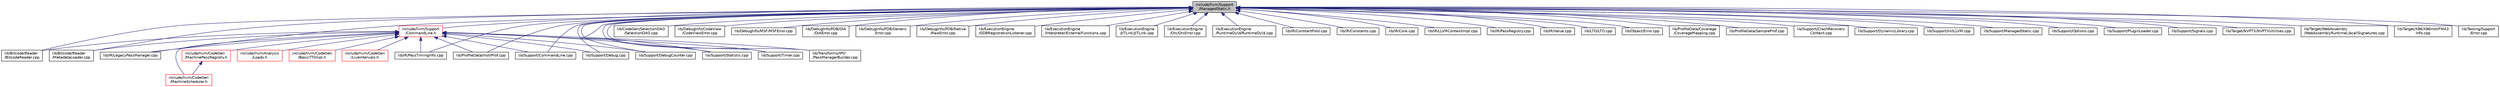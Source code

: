 digraph "include/llvm/Support/ManagedStatic.h"
{
 // LATEX_PDF_SIZE
  bgcolor="transparent";
  edge [fontname="Helvetica",fontsize="10",labelfontname="Helvetica",labelfontsize="10"];
  node [fontname="Helvetica",fontsize="10",shape="box"];
  Node1 [label="include/llvm/Support\l/ManagedStatic.h",height=0.2,width=0.4,color="black", fillcolor="grey75", style="filled", fontcolor="black",tooltip=" "];
  Node1 -> Node2 [dir="back",color="midnightblue",fontsize="10",style="solid",fontname="Helvetica"];
  Node2 [label="include/llvm/Support\l/CommandLine.h",height=0.2,width=0.4,color="red",URL="$CommandLine_8h.html",tooltip=" "];
  Node2 -> Node3 [dir="back",color="midnightblue",fontsize="10",style="solid",fontname="Helvetica"];
  Node3 [label="include/llvm/Analysis\l/Loads.h",height=0.2,width=0.4,color="red",URL="$Loads_8h.html",tooltip=" "];
  Node2 -> Node25 [dir="back",color="midnightblue",fontsize="10",style="solid",fontname="Helvetica"];
  Node25 [label="include/llvm/CodeGen\l/BasicTTIImpl.h",height=0.2,width=0.4,color="red",URL="$BasicTTIImpl_8h.html",tooltip="This file provides a helper that implements much of the TTI interface in terms of the target-independ..."];
  Node2 -> Node67 [dir="back",color="midnightblue",fontsize="10",style="solid",fontname="Helvetica"];
  Node67 [label="include/llvm/CodeGen\l/LiveIntervals.h",height=0.2,width=0.4,color="red",URL="$LiveIntervals_8h.html",tooltip=" "];
  Node2 -> Node125 [dir="back",color="midnightblue",fontsize="10",style="solid",fontname="Helvetica"];
  Node125 [label="include/llvm/CodeGen\l/MachinePassRegistry.h",height=0.2,width=0.4,color="red",URL="$MachinePassRegistry_8h.html",tooltip=" "];
  Node125 -> Node126 [dir="back",color="midnightblue",fontsize="10",style="solid",fontname="Helvetica"];
  Node126 [label="include/llvm/CodeGen\l/MachineScheduler.h",height=0.2,width=0.4,color="red",URL="$MachineScheduler_8h.html",tooltip=" "];
  Node2 -> Node126 [dir="back",color="midnightblue",fontsize="10",style="solid",fontname="Helvetica"];
  Node2 -> Node1593 [dir="back",color="midnightblue",fontsize="10",style="solid",fontname="Helvetica"];
  Node1593 [label="lib/Bitcode/Reader\l/BitcodeReader.cpp",height=0.2,width=0.4,color="black",URL="$BitcodeReader_8cpp.html",tooltip=" "];
  Node2 -> Node1648 [dir="back",color="midnightblue",fontsize="10",style="solid",fontname="Helvetica"];
  Node1648 [label="lib/Bitcode/Reader\l/MetadataLoader.cpp",height=0.2,width=0.4,color="black",URL="$MetadataLoader_8cpp.html",tooltip=" "];
  Node2 -> Node822 [dir="back",color="midnightblue",fontsize="10",style="solid",fontname="Helvetica"];
  Node822 [label="lib/IR/LegacyPassManager.cpp",height=0.2,width=0.4,color="black",URL="$LegacyPassManager_8cpp.html",tooltip=" "];
  Node2 -> Node1990 [dir="back",color="midnightblue",fontsize="10",style="solid",fontname="Helvetica"];
  Node1990 [label="lib/IR/PassTimingInfo.cpp",height=0.2,width=0.4,color="black",URL="$PassTimingInfo_8cpp.html",tooltip=" "];
  Node2 -> Node1905 [dir="back",color="midnightblue",fontsize="10",style="solid",fontname="Helvetica"];
  Node1905 [label="lib/ProfileData/InstrProf.cpp",height=0.2,width=0.4,color="black",URL="$InstrProf_8cpp.html",tooltip=" "];
  Node2 -> Node1995 [dir="back",color="midnightblue",fontsize="10",style="solid",fontname="Helvetica"];
  Node1995 [label="lib/Support/CommandLine.cpp",height=0.2,width=0.4,color="black",URL="$CommandLine_8cpp.html",tooltip=" "];
  Node2 -> Node1996 [dir="back",color="midnightblue",fontsize="10",style="solid",fontname="Helvetica"];
  Node1996 [label="lib/Support/Debug.cpp",height=0.2,width=0.4,color="black",URL="$Debug_8cpp.html",tooltip=" "];
  Node2 -> Node825 [dir="back",color="midnightblue",fontsize="10",style="solid",fontname="Helvetica"];
  Node825 [label="lib/Support/DebugCounter.cpp",height=0.2,width=0.4,color="black",URL="$DebugCounter_8cpp.html",tooltip=" "];
  Node2 -> Node1999 [dir="back",color="midnightblue",fontsize="10",style="solid",fontname="Helvetica"];
  Node1999 [label="lib/Support/Statistic.cpp",height=0.2,width=0.4,color="black",URL="$Statistic_8cpp.html",tooltip=" "];
  Node2 -> Node2001 [dir="back",color="midnightblue",fontsize="10",style="solid",fontname="Helvetica"];
  Node2001 [label="lib/Support/Timer.cpp",height=0.2,width=0.4,color="black",URL="$Timer_8cpp.html",tooltip=" "];
  Node2 -> Node1161 [dir="back",color="midnightblue",fontsize="10",style="solid",fontname="Helvetica"];
  Node1161 [label="lib/Transforms/IPO\l/PassManagerBuilder.cpp",height=0.2,width=0.4,color="black",URL="$PassManagerBuilder_8cpp.html",tooltip=" "];
  Node1 -> Node1593 [dir="back",color="midnightblue",fontsize="10",style="solid",fontname="Helvetica"];
  Node1 -> Node1648 [dir="back",color="midnightblue",fontsize="10",style="solid",fontname="Helvetica"];
  Node1 -> Node809 [dir="back",color="midnightblue",fontsize="10",style="solid",fontname="Helvetica"];
  Node809 [label="lib/CodeGen/SelectionDAG\l/SelectionDAG.cpp",height=0.2,width=0.4,color="black",URL="$SelectionDAG_8cpp.html",tooltip=" "];
  Node1 -> Node2027 [dir="back",color="midnightblue",fontsize="10",style="solid",fontname="Helvetica"];
  Node2027 [label="lib/DebugInfo/CodeView\l/CodeViewError.cpp",height=0.2,width=0.4,color="black",URL="$CodeViewError_8cpp.html",tooltip=" "];
  Node1 -> Node2028 [dir="back",color="midnightblue",fontsize="10",style="solid",fontname="Helvetica"];
  Node2028 [label="lib/DebugInfo/MSF/MSFError.cpp",height=0.2,width=0.4,color="black",URL="$MSFError_8cpp.html",tooltip=" "];
  Node1 -> Node2029 [dir="back",color="midnightblue",fontsize="10",style="solid",fontname="Helvetica"];
  Node2029 [label="lib/DebugInfo/PDB/DIA\l/DIAError.cpp",height=0.2,width=0.4,color="black",URL="$DIAError_8cpp.html",tooltip=" "];
  Node1 -> Node2030 [dir="back",color="midnightblue",fontsize="10",style="solid",fontname="Helvetica"];
  Node2030 [label="lib/DebugInfo/PDB/Generic\lError.cpp",height=0.2,width=0.4,color="black",URL="$GenericError_8cpp.html",tooltip=" "];
  Node1 -> Node2031 [dir="back",color="midnightblue",fontsize="10",style="solid",fontname="Helvetica"];
  Node2031 [label="lib/DebugInfo/PDB/Native\l/RawError.cpp",height=0.2,width=0.4,color="black",URL="$RawError_8cpp.html",tooltip=" "];
  Node1 -> Node1922 [dir="back",color="midnightblue",fontsize="10",style="solid",fontname="Helvetica"];
  Node1922 [label="lib/ExecutionEngine\l/GDBRegistrationListener.cpp",height=0.2,width=0.4,color="black",URL="$GDBRegistrationListener_8cpp.html",tooltip=" "];
  Node1 -> Node1584 [dir="back",color="midnightblue",fontsize="10",style="solid",fontname="Helvetica"];
  Node1584 [label="lib/ExecutionEngine\l/Interpreter/ExternalFunctions.cpp",height=0.2,width=0.4,color="black",URL="$ExternalFunctions_8cpp.html",tooltip=" "];
  Node1 -> Node2032 [dir="back",color="midnightblue",fontsize="10",style="solid",fontname="Helvetica"];
  Node2032 [label="lib/ExecutionEngine\l/JITLink/JITLink.cpp",height=0.2,width=0.4,color="black",URL="$JITLink_8cpp.html",tooltip=" "];
  Node1 -> Node2033 [dir="back",color="midnightblue",fontsize="10",style="solid",fontname="Helvetica"];
  Node2033 [label="lib/ExecutionEngine\l/Orc/OrcError.cpp",height=0.2,width=0.4,color="black",URL="$OrcError_8cpp.html",tooltip=" "];
  Node1 -> Node2034 [dir="back",color="midnightblue",fontsize="10",style="solid",fontname="Helvetica"];
  Node2034 [label="lib/ExecutionEngine\l/RuntimeDyld/RuntimeDyld.cpp",height=0.2,width=0.4,color="black",URL="$RuntimeDyld_8cpp.html",tooltip=" "];
  Node1 -> Node1666 [dir="back",color="midnightblue",fontsize="10",style="solid",fontname="Helvetica"];
  Node1666 [label="lib/IR/ConstantFold.cpp",height=0.2,width=0.4,color="black",URL="$ConstantFold_8cpp.html",tooltip=" "];
  Node1 -> Node1679 [dir="back",color="midnightblue",fontsize="10",style="solid",fontname="Helvetica"];
  Node1679 [label="lib/IR/Constants.cpp",height=0.2,width=0.4,color="black",URL="$Constants_8cpp.html",tooltip=" "];
  Node1 -> Node1074 [dir="back",color="midnightblue",fontsize="10",style="solid",fontname="Helvetica"];
  Node1074 [label="lib/IR/Core.cpp",height=0.2,width=0.4,color="black",URL="$IR_2Core_8cpp.html",tooltip=" "];
  Node1 -> Node1711 [dir="back",color="midnightblue",fontsize="10",style="solid",fontname="Helvetica"];
  Node1711 [label="lib/IR/LLVMContextImpl.cpp",height=0.2,width=0.4,color="black",URL="$LLVMContextImpl_8cpp.html",tooltip=" "];
  Node1 -> Node822 [dir="back",color="midnightblue",fontsize="10",style="solid",fontname="Helvetica"];
  Node1 -> Node2035 [dir="back",color="midnightblue",fontsize="10",style="solid",fontname="Helvetica"];
  Node2035 [label="lib/IR/PassRegistry.cpp",height=0.2,width=0.4,color="black",URL="$PassRegistry_8cpp.html",tooltip=" "];
  Node1 -> Node1990 [dir="back",color="midnightblue",fontsize="10",style="solid",fontname="Helvetica"];
  Node1 -> Node1645 [dir="back",color="midnightblue",fontsize="10",style="solid",fontname="Helvetica"];
  Node1645 [label="lib/IR/Value.cpp",height=0.2,width=0.4,color="black",URL="$Value_8cpp.html",tooltip=" "];
  Node1 -> Node1225 [dir="back",color="midnightblue",fontsize="10",style="solid",fontname="Helvetica"];
  Node1225 [label="lib/LTO/LTO.cpp",height=0.2,width=0.4,color="black",URL="$LTO_8cpp.html",tooltip=" "];
  Node1 -> Node2036 [dir="back",color="midnightblue",fontsize="10",style="solid",fontname="Helvetica"];
  Node2036 [label="lib/Object/Error.cpp",height=0.2,width=0.4,color="black",URL="$Object_2Error_8cpp.html",tooltip=" "];
  Node1 -> Node2037 [dir="back",color="midnightblue",fontsize="10",style="solid",fontname="Helvetica"];
  Node2037 [label="lib/ProfileData/Coverage\l/CoverageMapping.cpp",height=0.2,width=0.4,color="black",URL="$CoverageMapping_8cpp.html",tooltip=" "];
  Node1 -> Node1905 [dir="back",color="midnightblue",fontsize="10",style="solid",fontname="Helvetica"];
  Node1 -> Node1714 [dir="back",color="midnightblue",fontsize="10",style="solid",fontname="Helvetica"];
  Node1714 [label="lib/ProfileData/SampleProf.cpp",height=0.2,width=0.4,color="black",URL="$SampleProf_8cpp.html",tooltip=" "];
  Node1 -> Node1995 [dir="back",color="midnightblue",fontsize="10",style="solid",fontname="Helvetica"];
  Node1 -> Node2038 [dir="back",color="midnightblue",fontsize="10",style="solid",fontname="Helvetica"];
  Node2038 [label="lib/Support/CrashRecovery\lContext.cpp",height=0.2,width=0.4,color="black",URL="$CrashRecoveryContext_8cpp.html",tooltip=" "];
  Node1 -> Node1996 [dir="back",color="midnightblue",fontsize="10",style="solid",fontname="Helvetica"];
  Node1 -> Node825 [dir="back",color="midnightblue",fontsize="10",style="solid",fontname="Helvetica"];
  Node1 -> Node2039 [dir="back",color="midnightblue",fontsize="10",style="solid",fontname="Helvetica"];
  Node2039 [label="lib/Support/DynamicLibrary.cpp",height=0.2,width=0.4,color="black",URL="$DynamicLibrary_8cpp.html",tooltip=" "];
  Node1 -> Node2040 [dir="back",color="midnightblue",fontsize="10",style="solid",fontname="Helvetica"];
  Node2040 [label="lib/Support/InitLLVM.cpp",height=0.2,width=0.4,color="black",URL="$InitLLVM_8cpp.html",tooltip=" "];
  Node1 -> Node2041 [dir="back",color="midnightblue",fontsize="10",style="solid",fontname="Helvetica"];
  Node2041 [label="lib/Support/ManagedStatic.cpp",height=0.2,width=0.4,color="black",URL="$ManagedStatic_8cpp.html",tooltip=" "];
  Node1 -> Node1970 [dir="back",color="midnightblue",fontsize="10",style="solid",fontname="Helvetica"];
  Node1970 [label="lib/Support/Options.cpp",height=0.2,width=0.4,color="black",URL="$Options_8cpp.html",tooltip=" "];
  Node1 -> Node1973 [dir="back",color="midnightblue",fontsize="10",style="solid",fontname="Helvetica"];
  Node1973 [label="lib/Support/PluginLoader.cpp",height=0.2,width=0.4,color="black",URL="$PluginLoader_8cpp.html",tooltip=" "];
  Node1 -> Node1971 [dir="back",color="midnightblue",fontsize="10",style="solid",fontname="Helvetica"];
  Node1971 [label="lib/Support/Signals.cpp",height=0.2,width=0.4,color="black",URL="$Signals_8cpp.html",tooltip=" "];
  Node1 -> Node1999 [dir="back",color="midnightblue",fontsize="10",style="solid",fontname="Helvetica"];
  Node1 -> Node2001 [dir="back",color="midnightblue",fontsize="10",style="solid",fontname="Helvetica"];
  Node1 -> Node1656 [dir="back",color="midnightblue",fontsize="10",style="solid",fontname="Helvetica"];
  Node1656 [label="lib/Target/NVPTX/NVPTXUtilities.cpp",height=0.2,width=0.4,color="black",URL="$NVPTXUtilities_8cpp.html",tooltip=" "];
  Node1 -> Node684 [dir="back",color="midnightblue",fontsize="10",style="solid",fontname="Helvetica"];
  Node684 [label="lib/Target/WebAssembly\l/WebAssemblyRuntimeLibcallSignatures.cpp",height=0.2,width=0.4,color="black",URL="$WebAssemblyRuntimeLibcallSignatures_8cpp.html",tooltip="This file contains signature information for runtime libcalls."];
  Node1 -> Node707 [dir="back",color="midnightblue",fontsize="10",style="solid",fontname="Helvetica"];
  Node707 [label="lib/Target/X86/X86InstrFMA3\lInfo.cpp",height=0.2,width=0.4,color="black",URL="$X86InstrFMA3Info_8cpp.html",tooltip=" "];
  Node1 -> Node2042 [dir="back",color="midnightblue",fontsize="10",style="solid",fontname="Helvetica"];
  Node2042 [label="lib/Testing/Support\l/Error.cpp",height=0.2,width=0.4,color="black",URL="$Testing_2Support_2Error_8cpp.html",tooltip=" "];
  Node1 -> Node1161 [dir="back",color="midnightblue",fontsize="10",style="solid",fontname="Helvetica"];
}
